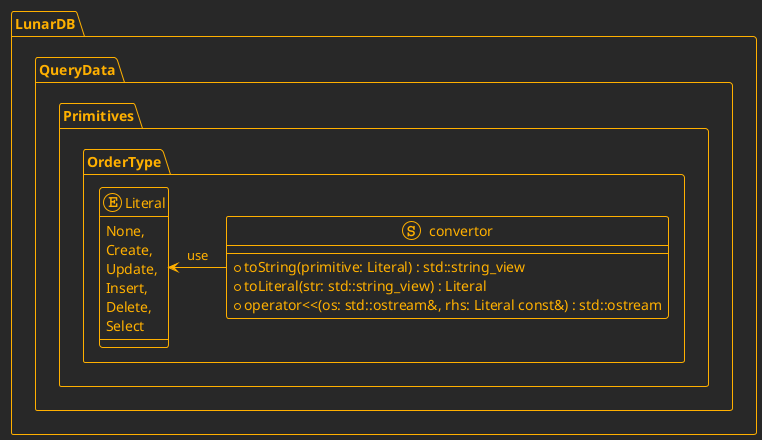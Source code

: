 @startuml OrderType
!theme crt-amber

namespace LunarDB.QueryData.Primitives {

namespace OrderType {

enum Literal {
    None,
    Create,
    Update,
    Insert,
    Delete,
    Select
}

stereotype convertor {
    + toString(primitive: Literal) : std::string_view
    + toLiteral(str: std::string_view) : Literal
    + operator<<(os: std::ostream&, rhs: Literal const&) : std::ostream
}

Literal <- convertor : use

}

}
@enduml
